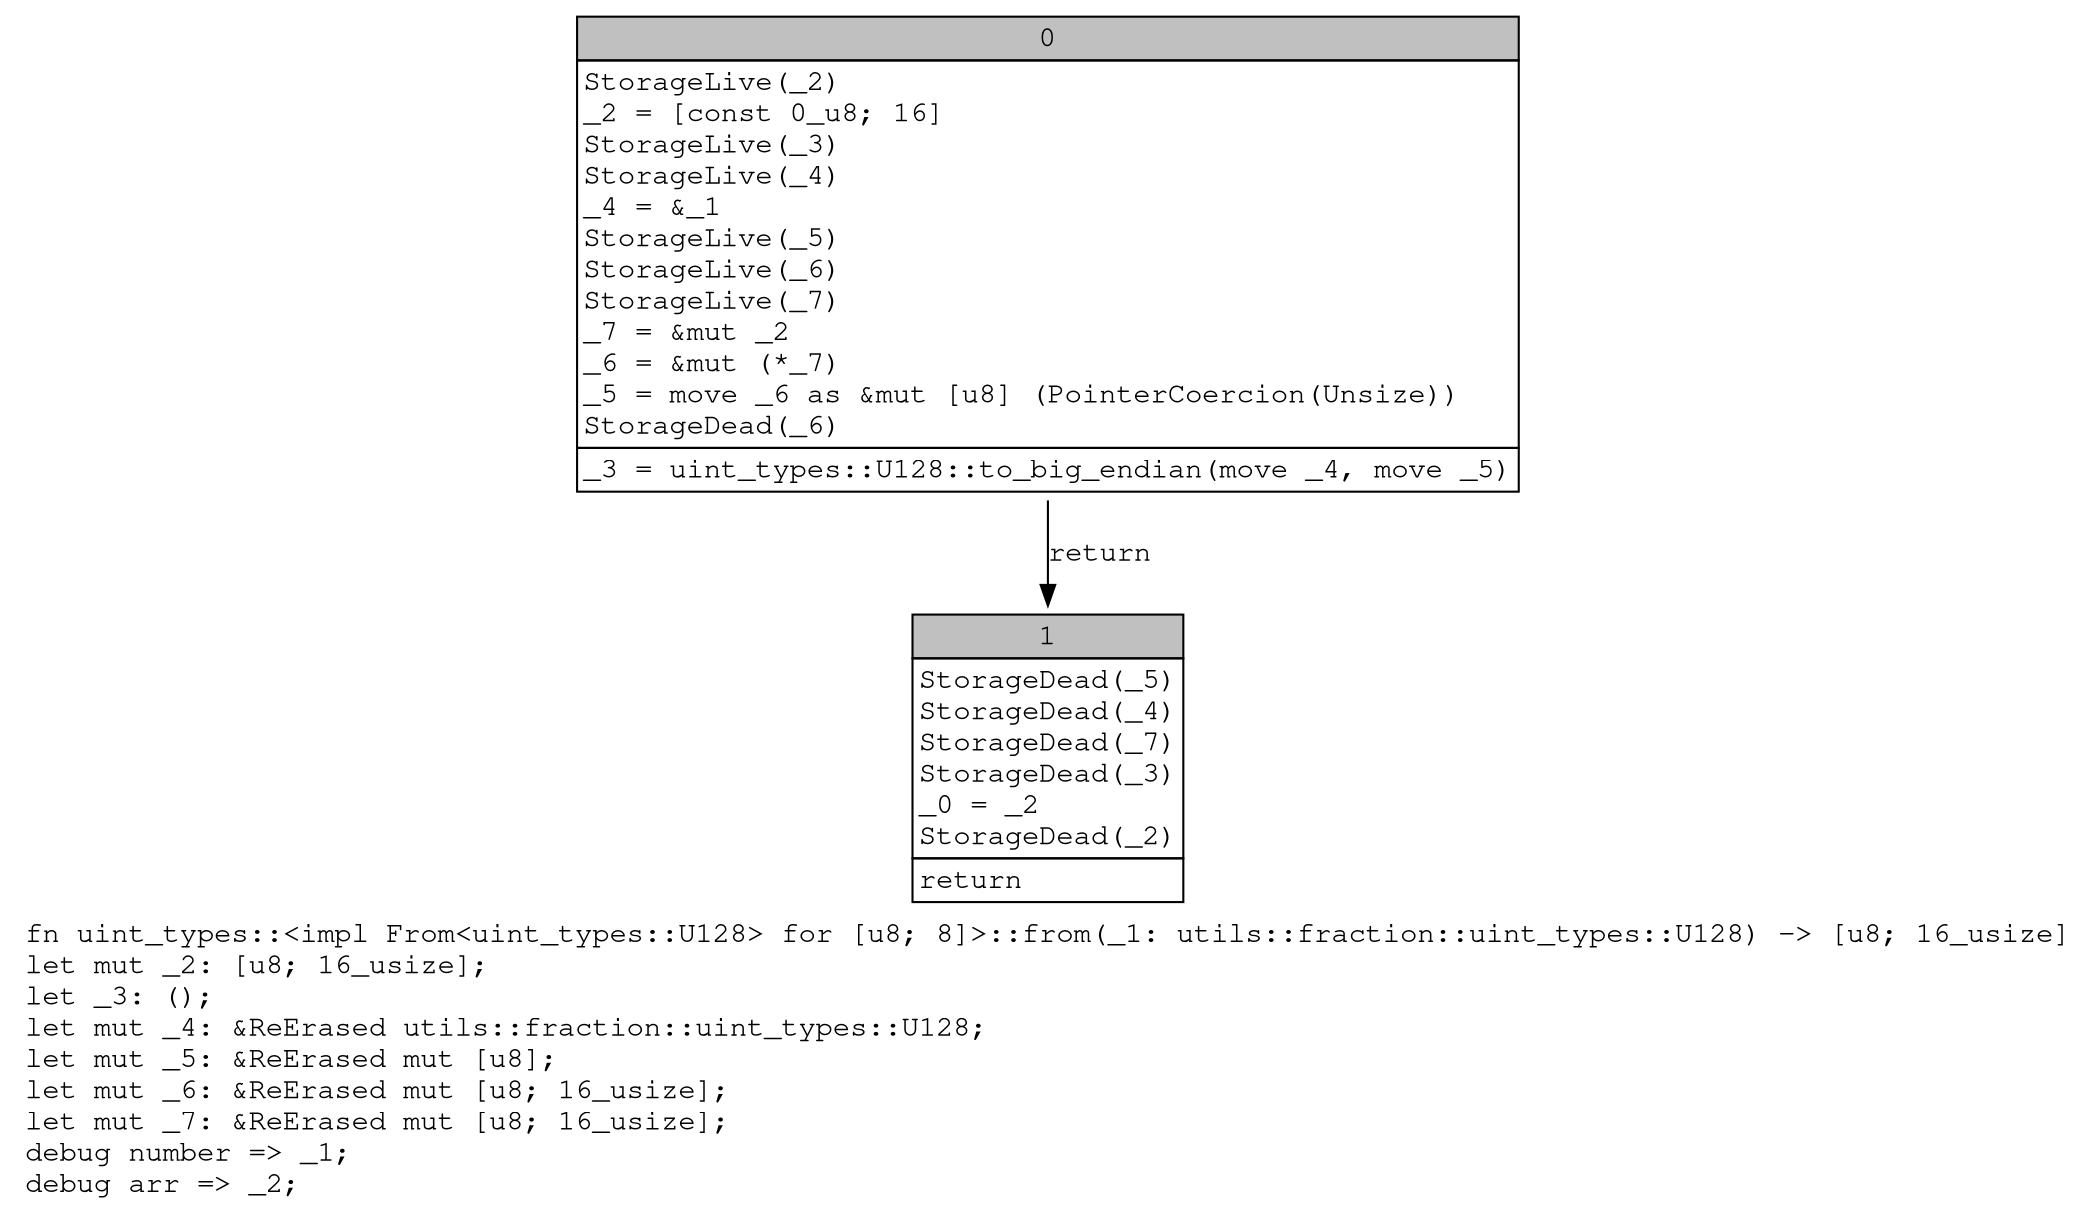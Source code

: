 digraph Mir_0_11952 {
    graph [fontname="Courier, monospace"];
    node [fontname="Courier, monospace"];
    edge [fontname="Courier, monospace"];
    label=<fn uint_types::&lt;impl From&lt;uint_types::U128&gt; for [u8; 8]&gt;::from(_1: utils::fraction::uint_types::U128) -&gt; [u8; 16_usize]<br align="left"/>let mut _2: [u8; 16_usize];<br align="left"/>let _3: ();<br align="left"/>let mut _4: &amp;ReErased utils::fraction::uint_types::U128;<br align="left"/>let mut _5: &amp;ReErased mut [u8];<br align="left"/>let mut _6: &amp;ReErased mut [u8; 16_usize];<br align="left"/>let mut _7: &amp;ReErased mut [u8; 16_usize];<br align="left"/>debug number =&gt; _1;<br align="left"/>debug arr =&gt; _2;<br align="left"/>>;
    bb0__0_11952 [shape="none", label=<<table border="0" cellborder="1" cellspacing="0"><tr><td bgcolor="gray" align="center" colspan="1">0</td></tr><tr><td align="left" balign="left">StorageLive(_2)<br/>_2 = [const 0_u8; 16]<br/>StorageLive(_3)<br/>StorageLive(_4)<br/>_4 = &amp;_1<br/>StorageLive(_5)<br/>StorageLive(_6)<br/>StorageLive(_7)<br/>_7 = &amp;mut _2<br/>_6 = &amp;mut (*_7)<br/>_5 = move _6 as &amp;mut [u8] (PointerCoercion(Unsize))<br/>StorageDead(_6)<br/></td></tr><tr><td align="left">_3 = uint_types::U128::to_big_endian(move _4, move _5)</td></tr></table>>];
    bb1__0_11952 [shape="none", label=<<table border="0" cellborder="1" cellspacing="0"><tr><td bgcolor="gray" align="center" colspan="1">1</td></tr><tr><td align="left" balign="left">StorageDead(_5)<br/>StorageDead(_4)<br/>StorageDead(_7)<br/>StorageDead(_3)<br/>_0 = _2<br/>StorageDead(_2)<br/></td></tr><tr><td align="left">return</td></tr></table>>];
    bb0__0_11952 -> bb1__0_11952 [label="return"];
}
